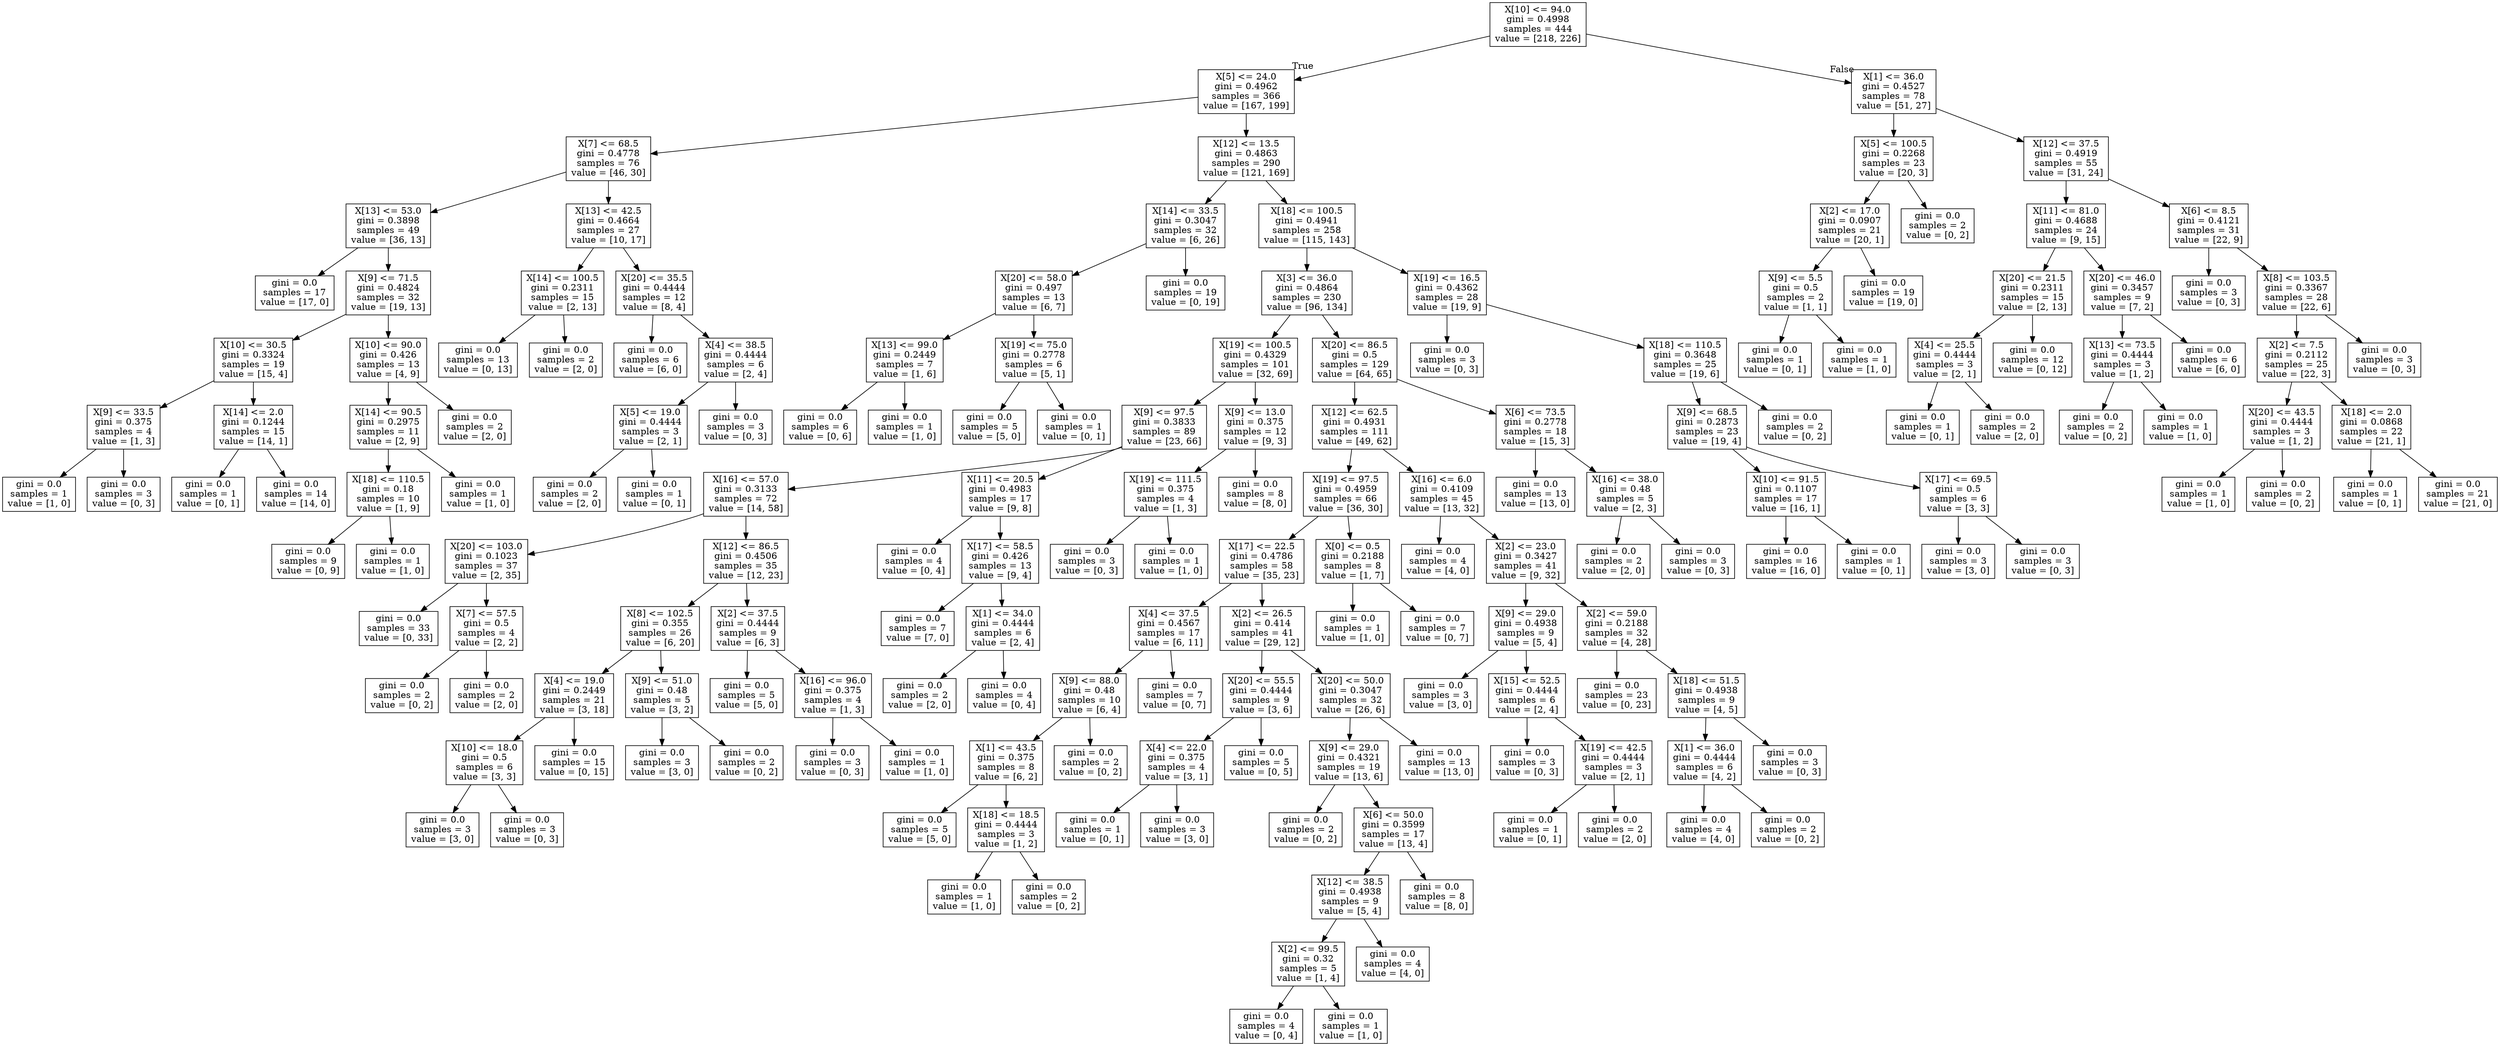 digraph Tree {
node [shape=box] ;
0 [label="X[10] <= 94.0\ngini = 0.4998\nsamples = 444\nvalue = [218, 226]"] ;
1 [label="X[5] <= 24.0\ngini = 0.4962\nsamples = 366\nvalue = [167, 199]"] ;
0 -> 1 [labeldistance=2.5, labelangle=45, headlabel="True"] ;
2 [label="X[7] <= 68.5\ngini = 0.4778\nsamples = 76\nvalue = [46, 30]"] ;
1 -> 2 ;
3 [label="X[13] <= 53.0\ngini = 0.3898\nsamples = 49\nvalue = [36, 13]"] ;
2 -> 3 ;
4 [label="gini = 0.0\nsamples = 17\nvalue = [17, 0]"] ;
3 -> 4 ;
5 [label="X[9] <= 71.5\ngini = 0.4824\nsamples = 32\nvalue = [19, 13]"] ;
3 -> 5 ;
6 [label="X[10] <= 30.5\ngini = 0.3324\nsamples = 19\nvalue = [15, 4]"] ;
5 -> 6 ;
7 [label="X[9] <= 33.5\ngini = 0.375\nsamples = 4\nvalue = [1, 3]"] ;
6 -> 7 ;
8 [label="gini = 0.0\nsamples = 1\nvalue = [1, 0]"] ;
7 -> 8 ;
9 [label="gini = 0.0\nsamples = 3\nvalue = [0, 3]"] ;
7 -> 9 ;
10 [label="X[14] <= 2.0\ngini = 0.1244\nsamples = 15\nvalue = [14, 1]"] ;
6 -> 10 ;
11 [label="gini = 0.0\nsamples = 1\nvalue = [0, 1]"] ;
10 -> 11 ;
12 [label="gini = 0.0\nsamples = 14\nvalue = [14, 0]"] ;
10 -> 12 ;
13 [label="X[10] <= 90.0\ngini = 0.426\nsamples = 13\nvalue = [4, 9]"] ;
5 -> 13 ;
14 [label="X[14] <= 90.5\ngini = 0.2975\nsamples = 11\nvalue = [2, 9]"] ;
13 -> 14 ;
15 [label="X[18] <= 110.5\ngini = 0.18\nsamples = 10\nvalue = [1, 9]"] ;
14 -> 15 ;
16 [label="gini = 0.0\nsamples = 9\nvalue = [0, 9]"] ;
15 -> 16 ;
17 [label="gini = 0.0\nsamples = 1\nvalue = [1, 0]"] ;
15 -> 17 ;
18 [label="gini = 0.0\nsamples = 1\nvalue = [1, 0]"] ;
14 -> 18 ;
19 [label="gini = 0.0\nsamples = 2\nvalue = [2, 0]"] ;
13 -> 19 ;
20 [label="X[13] <= 42.5\ngini = 0.4664\nsamples = 27\nvalue = [10, 17]"] ;
2 -> 20 ;
21 [label="X[14] <= 100.5\ngini = 0.2311\nsamples = 15\nvalue = [2, 13]"] ;
20 -> 21 ;
22 [label="gini = 0.0\nsamples = 13\nvalue = [0, 13]"] ;
21 -> 22 ;
23 [label="gini = 0.0\nsamples = 2\nvalue = [2, 0]"] ;
21 -> 23 ;
24 [label="X[20] <= 35.5\ngini = 0.4444\nsamples = 12\nvalue = [8, 4]"] ;
20 -> 24 ;
25 [label="gini = 0.0\nsamples = 6\nvalue = [6, 0]"] ;
24 -> 25 ;
26 [label="X[4] <= 38.5\ngini = 0.4444\nsamples = 6\nvalue = [2, 4]"] ;
24 -> 26 ;
27 [label="X[5] <= 19.0\ngini = 0.4444\nsamples = 3\nvalue = [2, 1]"] ;
26 -> 27 ;
28 [label="gini = 0.0\nsamples = 2\nvalue = [2, 0]"] ;
27 -> 28 ;
29 [label="gini = 0.0\nsamples = 1\nvalue = [0, 1]"] ;
27 -> 29 ;
30 [label="gini = 0.0\nsamples = 3\nvalue = [0, 3]"] ;
26 -> 30 ;
31 [label="X[12] <= 13.5\ngini = 0.4863\nsamples = 290\nvalue = [121, 169]"] ;
1 -> 31 ;
32 [label="X[14] <= 33.5\ngini = 0.3047\nsamples = 32\nvalue = [6, 26]"] ;
31 -> 32 ;
33 [label="X[20] <= 58.0\ngini = 0.497\nsamples = 13\nvalue = [6, 7]"] ;
32 -> 33 ;
34 [label="X[13] <= 99.0\ngini = 0.2449\nsamples = 7\nvalue = [1, 6]"] ;
33 -> 34 ;
35 [label="gini = 0.0\nsamples = 6\nvalue = [0, 6]"] ;
34 -> 35 ;
36 [label="gini = 0.0\nsamples = 1\nvalue = [1, 0]"] ;
34 -> 36 ;
37 [label="X[19] <= 75.0\ngini = 0.2778\nsamples = 6\nvalue = [5, 1]"] ;
33 -> 37 ;
38 [label="gini = 0.0\nsamples = 5\nvalue = [5, 0]"] ;
37 -> 38 ;
39 [label="gini = 0.0\nsamples = 1\nvalue = [0, 1]"] ;
37 -> 39 ;
40 [label="gini = 0.0\nsamples = 19\nvalue = [0, 19]"] ;
32 -> 40 ;
41 [label="X[18] <= 100.5\ngini = 0.4941\nsamples = 258\nvalue = [115, 143]"] ;
31 -> 41 ;
42 [label="X[3] <= 36.0\ngini = 0.4864\nsamples = 230\nvalue = [96, 134]"] ;
41 -> 42 ;
43 [label="X[19] <= 100.5\ngini = 0.4329\nsamples = 101\nvalue = [32, 69]"] ;
42 -> 43 ;
44 [label="X[9] <= 97.5\ngini = 0.3833\nsamples = 89\nvalue = [23, 66]"] ;
43 -> 44 ;
45 [label="X[16] <= 57.0\ngini = 0.3133\nsamples = 72\nvalue = [14, 58]"] ;
44 -> 45 ;
46 [label="X[20] <= 103.0\ngini = 0.1023\nsamples = 37\nvalue = [2, 35]"] ;
45 -> 46 ;
47 [label="gini = 0.0\nsamples = 33\nvalue = [0, 33]"] ;
46 -> 47 ;
48 [label="X[7] <= 57.5\ngini = 0.5\nsamples = 4\nvalue = [2, 2]"] ;
46 -> 48 ;
49 [label="gini = 0.0\nsamples = 2\nvalue = [0, 2]"] ;
48 -> 49 ;
50 [label="gini = 0.0\nsamples = 2\nvalue = [2, 0]"] ;
48 -> 50 ;
51 [label="X[12] <= 86.5\ngini = 0.4506\nsamples = 35\nvalue = [12, 23]"] ;
45 -> 51 ;
52 [label="X[8] <= 102.5\ngini = 0.355\nsamples = 26\nvalue = [6, 20]"] ;
51 -> 52 ;
53 [label="X[4] <= 19.0\ngini = 0.2449\nsamples = 21\nvalue = [3, 18]"] ;
52 -> 53 ;
54 [label="X[10] <= 18.0\ngini = 0.5\nsamples = 6\nvalue = [3, 3]"] ;
53 -> 54 ;
55 [label="gini = 0.0\nsamples = 3\nvalue = [3, 0]"] ;
54 -> 55 ;
56 [label="gini = 0.0\nsamples = 3\nvalue = [0, 3]"] ;
54 -> 56 ;
57 [label="gini = 0.0\nsamples = 15\nvalue = [0, 15]"] ;
53 -> 57 ;
58 [label="X[9] <= 51.0\ngini = 0.48\nsamples = 5\nvalue = [3, 2]"] ;
52 -> 58 ;
59 [label="gini = 0.0\nsamples = 3\nvalue = [3, 0]"] ;
58 -> 59 ;
60 [label="gini = 0.0\nsamples = 2\nvalue = [0, 2]"] ;
58 -> 60 ;
61 [label="X[2] <= 37.5\ngini = 0.4444\nsamples = 9\nvalue = [6, 3]"] ;
51 -> 61 ;
62 [label="gini = 0.0\nsamples = 5\nvalue = [5, 0]"] ;
61 -> 62 ;
63 [label="X[16] <= 96.0\ngini = 0.375\nsamples = 4\nvalue = [1, 3]"] ;
61 -> 63 ;
64 [label="gini = 0.0\nsamples = 3\nvalue = [0, 3]"] ;
63 -> 64 ;
65 [label="gini = 0.0\nsamples = 1\nvalue = [1, 0]"] ;
63 -> 65 ;
66 [label="X[11] <= 20.5\ngini = 0.4983\nsamples = 17\nvalue = [9, 8]"] ;
44 -> 66 ;
67 [label="gini = 0.0\nsamples = 4\nvalue = [0, 4]"] ;
66 -> 67 ;
68 [label="X[17] <= 58.5\ngini = 0.426\nsamples = 13\nvalue = [9, 4]"] ;
66 -> 68 ;
69 [label="gini = 0.0\nsamples = 7\nvalue = [7, 0]"] ;
68 -> 69 ;
70 [label="X[1] <= 34.0\ngini = 0.4444\nsamples = 6\nvalue = [2, 4]"] ;
68 -> 70 ;
71 [label="gini = 0.0\nsamples = 2\nvalue = [2, 0]"] ;
70 -> 71 ;
72 [label="gini = 0.0\nsamples = 4\nvalue = [0, 4]"] ;
70 -> 72 ;
73 [label="X[9] <= 13.0\ngini = 0.375\nsamples = 12\nvalue = [9, 3]"] ;
43 -> 73 ;
74 [label="X[19] <= 111.5\ngini = 0.375\nsamples = 4\nvalue = [1, 3]"] ;
73 -> 74 ;
75 [label="gini = 0.0\nsamples = 3\nvalue = [0, 3]"] ;
74 -> 75 ;
76 [label="gini = 0.0\nsamples = 1\nvalue = [1, 0]"] ;
74 -> 76 ;
77 [label="gini = 0.0\nsamples = 8\nvalue = [8, 0]"] ;
73 -> 77 ;
78 [label="X[20] <= 86.5\ngini = 0.5\nsamples = 129\nvalue = [64, 65]"] ;
42 -> 78 ;
79 [label="X[12] <= 62.5\ngini = 0.4931\nsamples = 111\nvalue = [49, 62]"] ;
78 -> 79 ;
80 [label="X[19] <= 97.5\ngini = 0.4959\nsamples = 66\nvalue = [36, 30]"] ;
79 -> 80 ;
81 [label="X[17] <= 22.5\ngini = 0.4786\nsamples = 58\nvalue = [35, 23]"] ;
80 -> 81 ;
82 [label="X[4] <= 37.5\ngini = 0.4567\nsamples = 17\nvalue = [6, 11]"] ;
81 -> 82 ;
83 [label="X[9] <= 88.0\ngini = 0.48\nsamples = 10\nvalue = [6, 4]"] ;
82 -> 83 ;
84 [label="X[1] <= 43.5\ngini = 0.375\nsamples = 8\nvalue = [6, 2]"] ;
83 -> 84 ;
85 [label="gini = 0.0\nsamples = 5\nvalue = [5, 0]"] ;
84 -> 85 ;
86 [label="X[18] <= 18.5\ngini = 0.4444\nsamples = 3\nvalue = [1, 2]"] ;
84 -> 86 ;
87 [label="gini = 0.0\nsamples = 1\nvalue = [1, 0]"] ;
86 -> 87 ;
88 [label="gini = 0.0\nsamples = 2\nvalue = [0, 2]"] ;
86 -> 88 ;
89 [label="gini = 0.0\nsamples = 2\nvalue = [0, 2]"] ;
83 -> 89 ;
90 [label="gini = 0.0\nsamples = 7\nvalue = [0, 7]"] ;
82 -> 90 ;
91 [label="X[2] <= 26.5\ngini = 0.414\nsamples = 41\nvalue = [29, 12]"] ;
81 -> 91 ;
92 [label="X[20] <= 55.5\ngini = 0.4444\nsamples = 9\nvalue = [3, 6]"] ;
91 -> 92 ;
93 [label="X[4] <= 22.0\ngini = 0.375\nsamples = 4\nvalue = [3, 1]"] ;
92 -> 93 ;
94 [label="gini = 0.0\nsamples = 1\nvalue = [0, 1]"] ;
93 -> 94 ;
95 [label="gini = 0.0\nsamples = 3\nvalue = [3, 0]"] ;
93 -> 95 ;
96 [label="gini = 0.0\nsamples = 5\nvalue = [0, 5]"] ;
92 -> 96 ;
97 [label="X[20] <= 50.0\ngini = 0.3047\nsamples = 32\nvalue = [26, 6]"] ;
91 -> 97 ;
98 [label="X[9] <= 29.0\ngini = 0.4321\nsamples = 19\nvalue = [13, 6]"] ;
97 -> 98 ;
99 [label="gini = 0.0\nsamples = 2\nvalue = [0, 2]"] ;
98 -> 99 ;
100 [label="X[6] <= 50.0\ngini = 0.3599\nsamples = 17\nvalue = [13, 4]"] ;
98 -> 100 ;
101 [label="X[12] <= 38.5\ngini = 0.4938\nsamples = 9\nvalue = [5, 4]"] ;
100 -> 101 ;
102 [label="X[2] <= 99.5\ngini = 0.32\nsamples = 5\nvalue = [1, 4]"] ;
101 -> 102 ;
103 [label="gini = 0.0\nsamples = 4\nvalue = [0, 4]"] ;
102 -> 103 ;
104 [label="gini = 0.0\nsamples = 1\nvalue = [1, 0]"] ;
102 -> 104 ;
105 [label="gini = 0.0\nsamples = 4\nvalue = [4, 0]"] ;
101 -> 105 ;
106 [label="gini = 0.0\nsamples = 8\nvalue = [8, 0]"] ;
100 -> 106 ;
107 [label="gini = 0.0\nsamples = 13\nvalue = [13, 0]"] ;
97 -> 107 ;
108 [label="X[0] <= 0.5\ngini = 0.2188\nsamples = 8\nvalue = [1, 7]"] ;
80 -> 108 ;
109 [label="gini = 0.0\nsamples = 1\nvalue = [1, 0]"] ;
108 -> 109 ;
110 [label="gini = 0.0\nsamples = 7\nvalue = [0, 7]"] ;
108 -> 110 ;
111 [label="X[16] <= 6.0\ngini = 0.4109\nsamples = 45\nvalue = [13, 32]"] ;
79 -> 111 ;
112 [label="gini = 0.0\nsamples = 4\nvalue = [4, 0]"] ;
111 -> 112 ;
113 [label="X[2] <= 23.0\ngini = 0.3427\nsamples = 41\nvalue = [9, 32]"] ;
111 -> 113 ;
114 [label="X[9] <= 29.0\ngini = 0.4938\nsamples = 9\nvalue = [5, 4]"] ;
113 -> 114 ;
115 [label="gini = 0.0\nsamples = 3\nvalue = [3, 0]"] ;
114 -> 115 ;
116 [label="X[15] <= 52.5\ngini = 0.4444\nsamples = 6\nvalue = [2, 4]"] ;
114 -> 116 ;
117 [label="gini = 0.0\nsamples = 3\nvalue = [0, 3]"] ;
116 -> 117 ;
118 [label="X[19] <= 42.5\ngini = 0.4444\nsamples = 3\nvalue = [2, 1]"] ;
116 -> 118 ;
119 [label="gini = 0.0\nsamples = 1\nvalue = [0, 1]"] ;
118 -> 119 ;
120 [label="gini = 0.0\nsamples = 2\nvalue = [2, 0]"] ;
118 -> 120 ;
121 [label="X[2] <= 59.0\ngini = 0.2188\nsamples = 32\nvalue = [4, 28]"] ;
113 -> 121 ;
122 [label="gini = 0.0\nsamples = 23\nvalue = [0, 23]"] ;
121 -> 122 ;
123 [label="X[18] <= 51.5\ngini = 0.4938\nsamples = 9\nvalue = [4, 5]"] ;
121 -> 123 ;
124 [label="X[1] <= 36.0\ngini = 0.4444\nsamples = 6\nvalue = [4, 2]"] ;
123 -> 124 ;
125 [label="gini = 0.0\nsamples = 4\nvalue = [4, 0]"] ;
124 -> 125 ;
126 [label="gini = 0.0\nsamples = 2\nvalue = [0, 2]"] ;
124 -> 126 ;
127 [label="gini = 0.0\nsamples = 3\nvalue = [0, 3]"] ;
123 -> 127 ;
128 [label="X[6] <= 73.5\ngini = 0.2778\nsamples = 18\nvalue = [15, 3]"] ;
78 -> 128 ;
129 [label="gini = 0.0\nsamples = 13\nvalue = [13, 0]"] ;
128 -> 129 ;
130 [label="X[16] <= 38.0\ngini = 0.48\nsamples = 5\nvalue = [2, 3]"] ;
128 -> 130 ;
131 [label="gini = 0.0\nsamples = 2\nvalue = [2, 0]"] ;
130 -> 131 ;
132 [label="gini = 0.0\nsamples = 3\nvalue = [0, 3]"] ;
130 -> 132 ;
133 [label="X[19] <= 16.5\ngini = 0.4362\nsamples = 28\nvalue = [19, 9]"] ;
41 -> 133 ;
134 [label="gini = 0.0\nsamples = 3\nvalue = [0, 3]"] ;
133 -> 134 ;
135 [label="X[18] <= 110.5\ngini = 0.3648\nsamples = 25\nvalue = [19, 6]"] ;
133 -> 135 ;
136 [label="X[9] <= 68.5\ngini = 0.2873\nsamples = 23\nvalue = [19, 4]"] ;
135 -> 136 ;
137 [label="X[10] <= 91.5\ngini = 0.1107\nsamples = 17\nvalue = [16, 1]"] ;
136 -> 137 ;
138 [label="gini = 0.0\nsamples = 16\nvalue = [16, 0]"] ;
137 -> 138 ;
139 [label="gini = 0.0\nsamples = 1\nvalue = [0, 1]"] ;
137 -> 139 ;
140 [label="X[17] <= 69.5\ngini = 0.5\nsamples = 6\nvalue = [3, 3]"] ;
136 -> 140 ;
141 [label="gini = 0.0\nsamples = 3\nvalue = [3, 0]"] ;
140 -> 141 ;
142 [label="gini = 0.0\nsamples = 3\nvalue = [0, 3]"] ;
140 -> 142 ;
143 [label="gini = 0.0\nsamples = 2\nvalue = [0, 2]"] ;
135 -> 143 ;
144 [label="X[1] <= 36.0\ngini = 0.4527\nsamples = 78\nvalue = [51, 27]"] ;
0 -> 144 [labeldistance=2.5, labelangle=-45, headlabel="False"] ;
145 [label="X[5] <= 100.5\ngini = 0.2268\nsamples = 23\nvalue = [20, 3]"] ;
144 -> 145 ;
146 [label="X[2] <= 17.0\ngini = 0.0907\nsamples = 21\nvalue = [20, 1]"] ;
145 -> 146 ;
147 [label="X[9] <= 5.5\ngini = 0.5\nsamples = 2\nvalue = [1, 1]"] ;
146 -> 147 ;
148 [label="gini = 0.0\nsamples = 1\nvalue = [0, 1]"] ;
147 -> 148 ;
149 [label="gini = 0.0\nsamples = 1\nvalue = [1, 0]"] ;
147 -> 149 ;
150 [label="gini = 0.0\nsamples = 19\nvalue = [19, 0]"] ;
146 -> 150 ;
151 [label="gini = 0.0\nsamples = 2\nvalue = [0, 2]"] ;
145 -> 151 ;
152 [label="X[12] <= 37.5\ngini = 0.4919\nsamples = 55\nvalue = [31, 24]"] ;
144 -> 152 ;
153 [label="X[11] <= 81.0\ngini = 0.4688\nsamples = 24\nvalue = [9, 15]"] ;
152 -> 153 ;
154 [label="X[20] <= 21.5\ngini = 0.2311\nsamples = 15\nvalue = [2, 13]"] ;
153 -> 154 ;
155 [label="X[4] <= 25.5\ngini = 0.4444\nsamples = 3\nvalue = [2, 1]"] ;
154 -> 155 ;
156 [label="gini = 0.0\nsamples = 1\nvalue = [0, 1]"] ;
155 -> 156 ;
157 [label="gini = 0.0\nsamples = 2\nvalue = [2, 0]"] ;
155 -> 157 ;
158 [label="gini = 0.0\nsamples = 12\nvalue = [0, 12]"] ;
154 -> 158 ;
159 [label="X[20] <= 46.0\ngini = 0.3457\nsamples = 9\nvalue = [7, 2]"] ;
153 -> 159 ;
160 [label="X[13] <= 73.5\ngini = 0.4444\nsamples = 3\nvalue = [1, 2]"] ;
159 -> 160 ;
161 [label="gini = 0.0\nsamples = 2\nvalue = [0, 2]"] ;
160 -> 161 ;
162 [label="gini = 0.0\nsamples = 1\nvalue = [1, 0]"] ;
160 -> 162 ;
163 [label="gini = 0.0\nsamples = 6\nvalue = [6, 0]"] ;
159 -> 163 ;
164 [label="X[6] <= 8.5\ngini = 0.4121\nsamples = 31\nvalue = [22, 9]"] ;
152 -> 164 ;
165 [label="gini = 0.0\nsamples = 3\nvalue = [0, 3]"] ;
164 -> 165 ;
166 [label="X[8] <= 103.5\ngini = 0.3367\nsamples = 28\nvalue = [22, 6]"] ;
164 -> 166 ;
167 [label="X[2] <= 7.5\ngini = 0.2112\nsamples = 25\nvalue = [22, 3]"] ;
166 -> 167 ;
168 [label="X[20] <= 43.5\ngini = 0.4444\nsamples = 3\nvalue = [1, 2]"] ;
167 -> 168 ;
169 [label="gini = 0.0\nsamples = 1\nvalue = [1, 0]"] ;
168 -> 169 ;
170 [label="gini = 0.0\nsamples = 2\nvalue = [0, 2]"] ;
168 -> 170 ;
171 [label="X[18] <= 2.0\ngini = 0.0868\nsamples = 22\nvalue = [21, 1]"] ;
167 -> 171 ;
172 [label="gini = 0.0\nsamples = 1\nvalue = [0, 1]"] ;
171 -> 172 ;
173 [label="gini = 0.0\nsamples = 21\nvalue = [21, 0]"] ;
171 -> 173 ;
174 [label="gini = 0.0\nsamples = 3\nvalue = [0, 3]"] ;
166 -> 174 ;
}